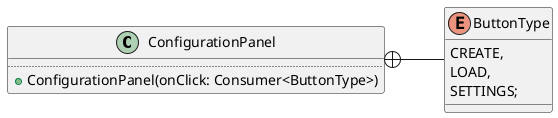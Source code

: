 @startuml
left to right direction
class ConfigurationPanel{
    ..
    +ConfigurationPanel(onClick: Consumer<ButtonType>)
}

enum ButtonType{
     CREATE,
        LOAD,
        SETTINGS;
}

ConfigurationPanel +-- ButtonType
@enduml